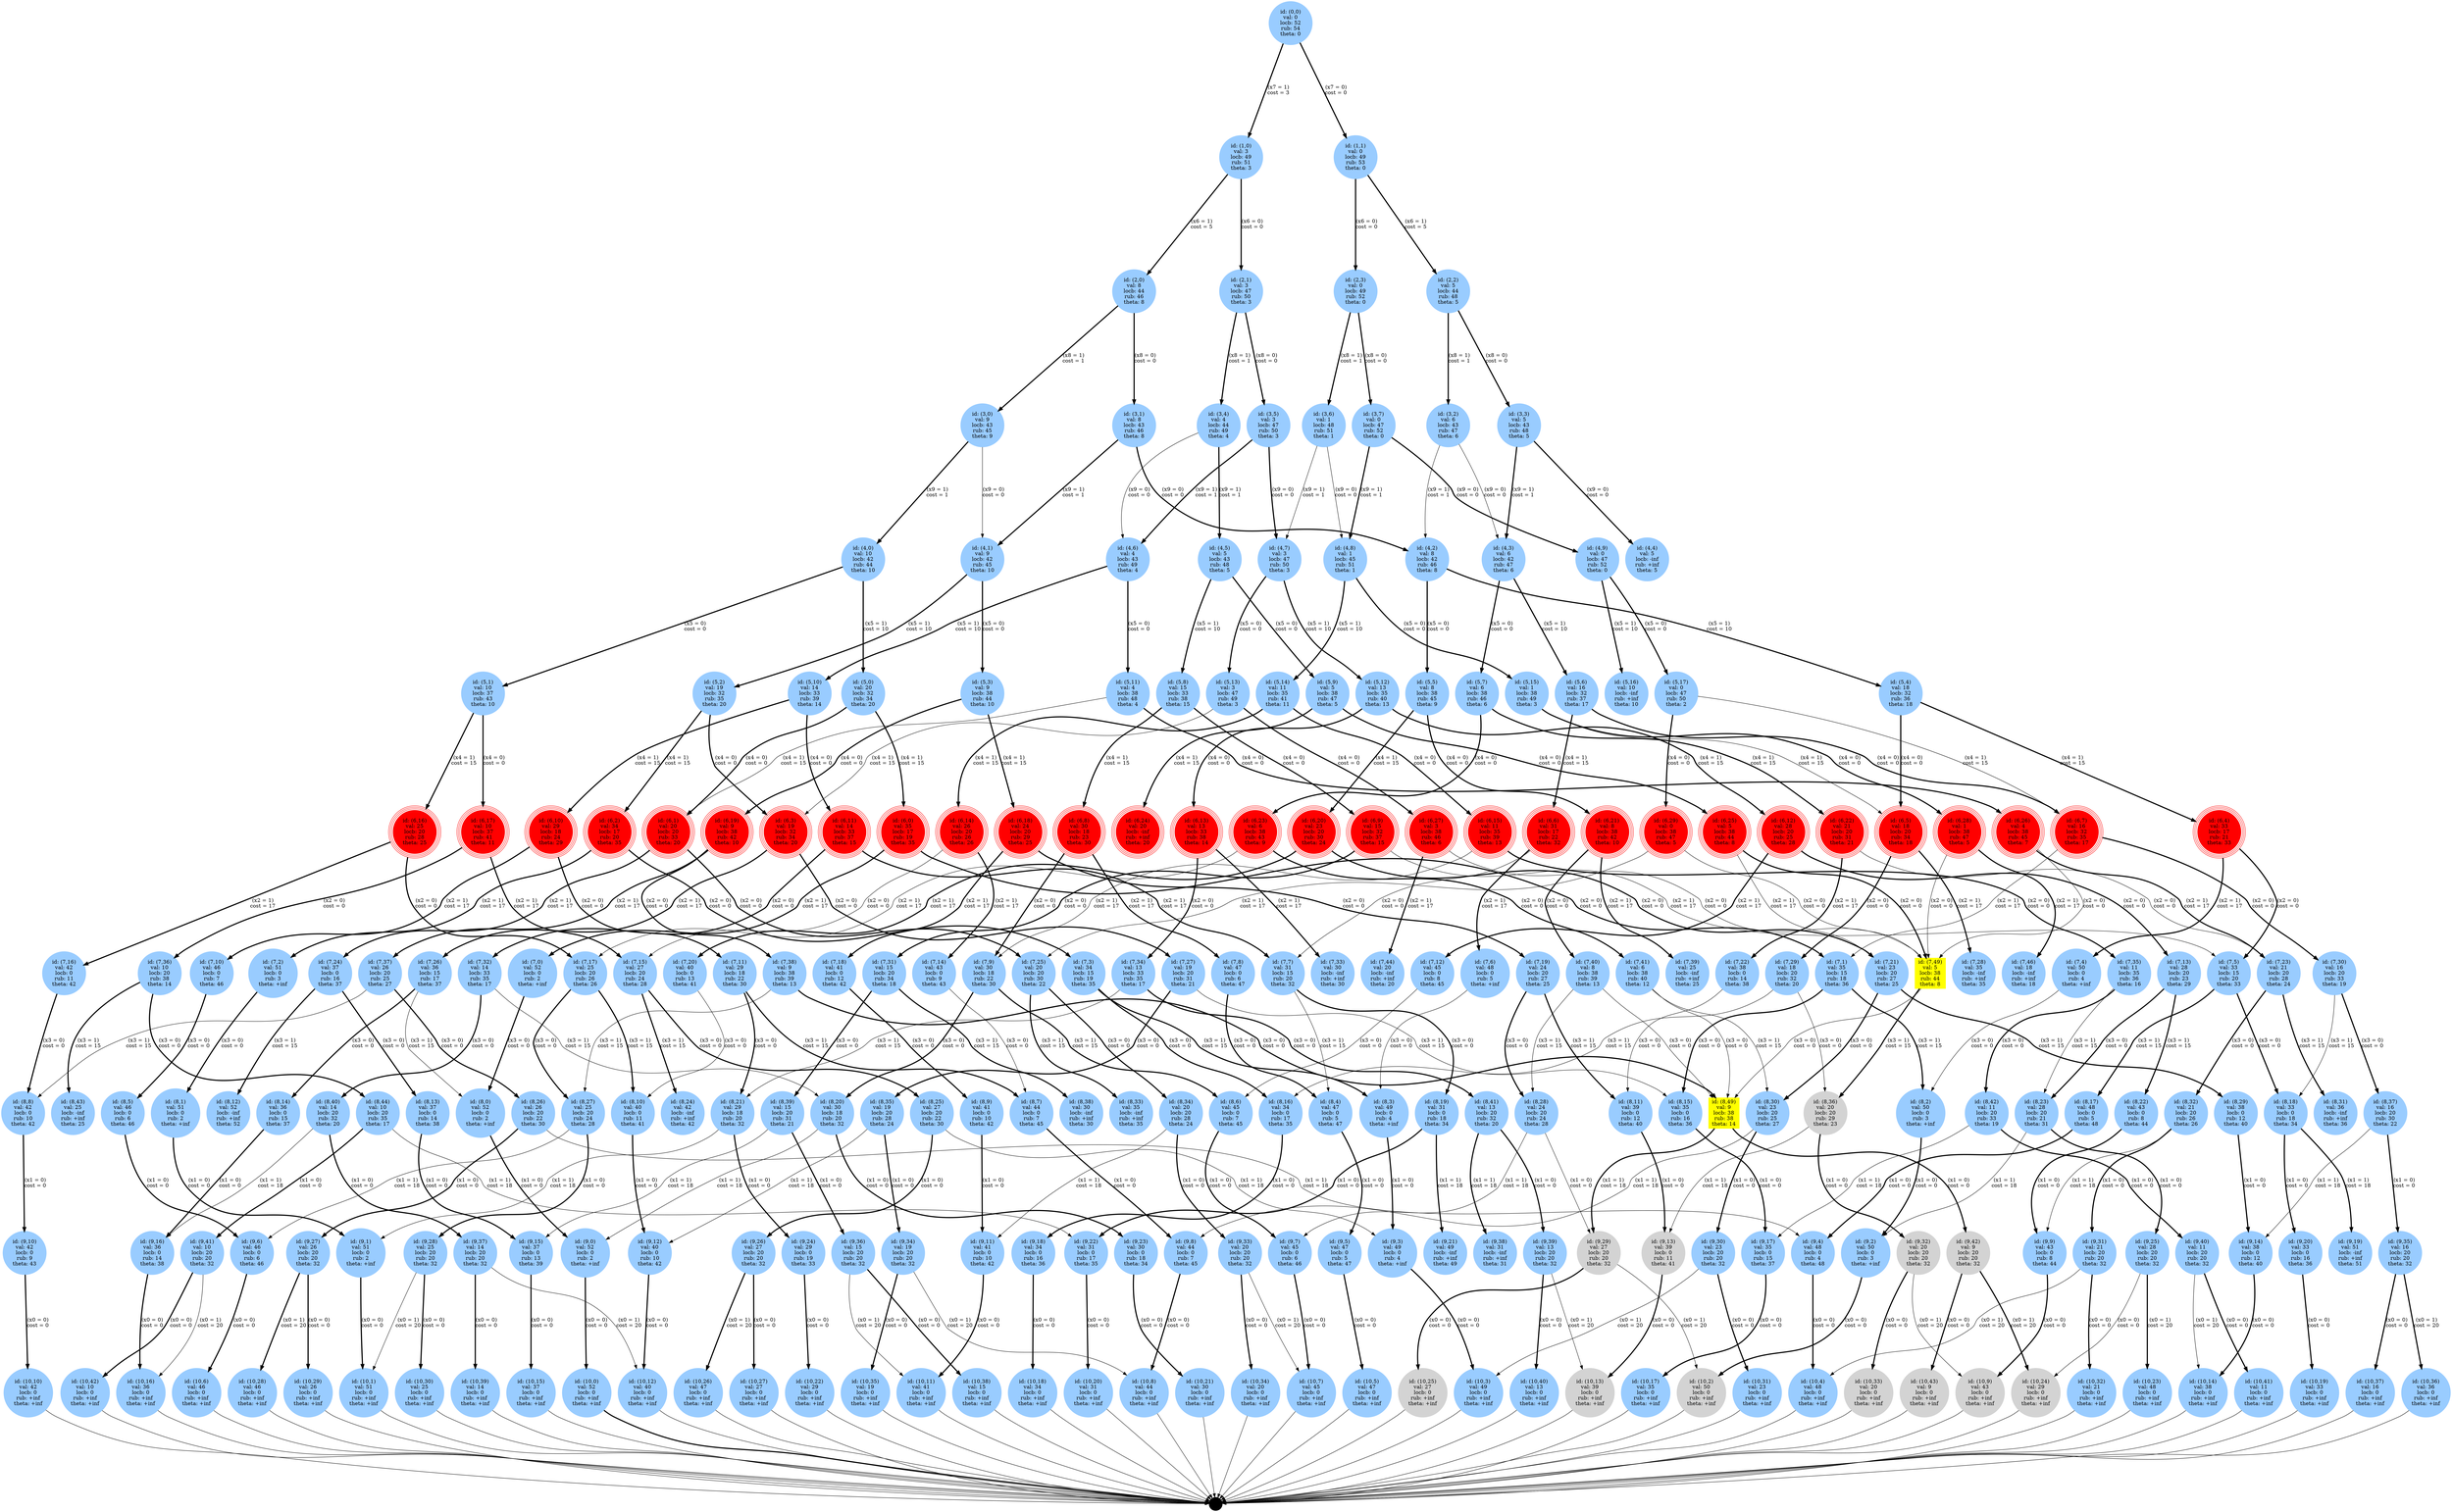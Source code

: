 digraph {
	ranksep = 3;

	node_0_0 [shape=circle,style=filled,color="#99ccff",peripheries=1,group="root",label="id: (0,0)\nval: 0\nlocb: 52\nrub: 54\ntheta: 0"];
	node_1_0 [shape=circle,style=filled,color="#99ccff",peripheries=1,group="7",label="id: (1,0)\nval: 3\nlocb: 49\nrub: 51\ntheta: 3"];
	node_0_0 -> node_1_0 [penwidth=3,label="(x7 = 1)\ncost = 3"];
	node_1_1 [shape=circle,style=filled,color="#99ccff",peripheries=1,group="7",label="id: (1,1)\nval: 0\nlocb: 49\nrub: 53\ntheta: 0"];
	node_0_0 -> node_1_1 [penwidth=3,label="(x7 = 0)\ncost = 0"];
	node_2_0 [shape=circle,style=filled,color="#99ccff",peripheries=1,group="6",label="id: (2,0)\nval: 8\nlocb: 44\nrub: 46\ntheta: 8"];
	node_1_0 -> node_2_0 [penwidth=3,label="(x6 = 1)\ncost = 5"];
	node_2_1 [shape=circle,style=filled,color="#99ccff",peripheries=1,group="6",label="id: (2,1)\nval: 3\nlocb: 47\nrub: 50\ntheta: 3"];
	node_1_0 -> node_2_1 [penwidth=3,label="(x6 = 0)\ncost = 0"];
	node_2_2 [shape=circle,style=filled,color="#99ccff",peripheries=1,group="6",label="id: (2,2)\nval: 5\nlocb: 44\nrub: 48\ntheta: 5"];
	node_1_1 -> node_2_2 [penwidth=3,label="(x6 = 1)\ncost = 5"];
	node_2_3 [shape=circle,style=filled,color="#99ccff",peripheries=1,group="6",label="id: (2,3)\nval: 0\nlocb: 49\nrub: 52\ntheta: 0"];
	node_1_1 -> node_2_3 [penwidth=3,label="(x6 = 0)\ncost = 0"];
	node_3_0 [shape=circle,style=filled,color="#99ccff",peripheries=1,group="8",label="id: (3,0)\nval: 9\nlocb: 43\nrub: 45\ntheta: 9"];
	node_2_0 -> node_3_0 [penwidth=3,label="(x8 = 1)\ncost = 1"];
	node_3_1 [shape=circle,style=filled,color="#99ccff",peripheries=1,group="8",label="id: (3,1)\nval: 8\nlocb: 43\nrub: 46\ntheta: 8"];
	node_2_0 -> node_3_1 [penwidth=3,label="(x8 = 0)\ncost = 0"];
	node_3_2 [shape=circle,style=filled,color="#99ccff",peripheries=1,group="8",label="id: (3,2)\nval: 6\nlocb: 43\nrub: 47\ntheta: 6"];
	node_2_2 -> node_3_2 [penwidth=3,label="(x8 = 1)\ncost = 1"];
	node_3_3 [shape=circle,style=filled,color="#99ccff",peripheries=1,group="8",label="id: (3,3)\nval: 5\nlocb: 43\nrub: 48\ntheta: 5"];
	node_2_2 -> node_3_3 [penwidth=3,label="(x8 = 0)\ncost = 0"];
	node_3_4 [shape=circle,style=filled,color="#99ccff",peripheries=1,group="8",label="id: (3,4)\nval: 4\nlocb: 44\nrub: 49\ntheta: 4"];
	node_2_1 -> node_3_4 [penwidth=3,label="(x8 = 1)\ncost = 1"];
	node_3_5 [shape=circle,style=filled,color="#99ccff",peripheries=1,group="8",label="id: (3,5)\nval: 3\nlocb: 47\nrub: 50\ntheta: 3"];
	node_2_1 -> node_3_5 [penwidth=3,label="(x8 = 0)\ncost = 0"];
	node_3_6 [shape=circle,style=filled,color="#99ccff",peripheries=1,group="8",label="id: (3,6)\nval: 1\nlocb: 48\nrub: 51\ntheta: 1"];
	node_2_3 -> node_3_6 [penwidth=3,label="(x8 = 1)\ncost = 1"];
	node_3_7 [shape=circle,style=filled,color="#99ccff",peripheries=1,group="8",label="id: (3,7)\nval: 0\nlocb: 47\nrub: 52\ntheta: 0"];
	node_2_3 -> node_3_7 [penwidth=3,label="(x8 = 0)\ncost = 0"];
	node_4_0 [shape=circle,style=filled,color="#99ccff",peripheries=1,group="9",label="id: (4,0)\nval: 10\nlocb: 42\nrub: 44\ntheta: 10"];
	node_3_0 -> node_4_0 [penwidth=3,label="(x9 = 1)\ncost = 1"];
	node_4_1 [shape=circle,style=filled,color="#99ccff",peripheries=1,group="9",label="id: (4,1)\nval: 9\nlocb: 42\nrub: 45\ntheta: 10"];
	node_3_0 -> node_4_1 [penwidth=1,label="(x9 = 0)\ncost = 0"];
	node_3_1 -> node_4_1 [penwidth=3,label="(x9 = 1)\ncost = 1"];
	node_4_2 [shape=circle,style=filled,color="#99ccff",peripheries=1,group="9",label="id: (4,2)\nval: 8\nlocb: 42\nrub: 46\ntheta: 8"];
	node_3_1 -> node_4_2 [penwidth=3,label="(x9 = 0)\ncost = 0"];
	node_3_2 -> node_4_2 [penwidth=1,label="(x9 = 1)\ncost = 1"];
	node_4_3 [shape=circle,style=filled,color="#99ccff",peripheries=1,group="9",label="id: (4,3)\nval: 6\nlocb: 42\nrub: 47\ntheta: 6"];
	node_3_2 -> node_4_3 [penwidth=1,label="(x9 = 0)\ncost = 0"];
	node_3_3 -> node_4_3 [penwidth=3,label="(x9 = 1)\ncost = 1"];
	node_4_4 [shape=circle,style=filled,color="#99ccff",peripheries=1,group="9",label="id: (4,4)\nval: 5\nlocb: -inf\nrub: +inf\ntheta: 5"];
	node_3_3 -> node_4_4 [penwidth=3,label="(x9 = 0)\ncost = 0"];
	node_4_5 [shape=circle,style=filled,color="#99ccff",peripheries=1,group="9",label="id: (4,5)\nval: 5\nlocb: 43\nrub: 48\ntheta: 5"];
	node_3_4 -> node_4_5 [penwidth=3,label="(x9 = 1)\ncost = 1"];
	node_4_6 [shape=circle,style=filled,color="#99ccff",peripheries=1,group="9",label="id: (4,6)\nval: 4\nlocb: 43\nrub: 49\ntheta: 4"];
	node_3_4 -> node_4_6 [penwidth=1,label="(x9 = 0)\ncost = 0"];
	node_3_5 -> node_4_6 [penwidth=3,label="(x9 = 1)\ncost = 1"];
	node_4_7 [shape=circle,style=filled,color="#99ccff",peripheries=1,group="9",label="id: (4,7)\nval: 3\nlocb: 47\nrub: 50\ntheta: 3"];
	node_3_5 -> node_4_7 [penwidth=3,label="(x9 = 0)\ncost = 0"];
	node_3_6 -> node_4_7 [penwidth=1,label="(x9 = 1)\ncost = 1"];
	node_4_8 [shape=circle,style=filled,color="#99ccff",peripheries=1,group="9",label="id: (4,8)\nval: 1\nlocb: 45\nrub: 51\ntheta: 1"];
	node_3_6 -> node_4_8 [penwidth=1,label="(x9 = 0)\ncost = 0"];
	node_3_7 -> node_4_8 [penwidth=3,label="(x9 = 1)\ncost = 1"];
	node_4_9 [shape=circle,style=filled,color="#99ccff",peripheries=1,group="9",label="id: (4,9)\nval: 0\nlocb: 47\nrub: 52\ntheta: 0"];
	node_3_7 -> node_4_9 [penwidth=3,label="(x9 = 0)\ncost = 0"];
	node_5_0 [shape=circle,style=filled,color="#99ccff",peripheries=1,group="5",label="id: (5,0)\nval: 20\nlocb: 32\nrub: 34\ntheta: 20"];
	node_4_0 -> node_5_0 [penwidth=3,label="(x5 = 1)\ncost = 10"];
	node_5_1 [shape=circle,style=filled,color="#99ccff",peripheries=1,group="5",label="id: (5,1)\nval: 10\nlocb: 37\nrub: 43\ntheta: 10"];
	node_4_0 -> node_5_1 [penwidth=3,label="(x5 = 0)\ncost = 0"];
	node_5_2 [shape=circle,style=filled,color="#99ccff",peripheries=1,group="5",label="id: (5,2)\nval: 19\nlocb: 32\nrub: 35\ntheta: 20"];
	node_4_1 -> node_5_2 [penwidth=3,label="(x5 = 1)\ncost = 10"];
	node_5_3 [shape=circle,style=filled,color="#99ccff",peripheries=1,group="5",label="id: (5,3)\nval: 9\nlocb: 38\nrub: 44\ntheta: 10"];
	node_4_1 -> node_5_3 [penwidth=3,label="(x5 = 0)\ncost = 0"];
	node_5_4 [shape=circle,style=filled,color="#99ccff",peripheries=1,group="5",label="id: (5,4)\nval: 18\nlocb: 32\nrub: 36\ntheta: 18"];
	node_4_2 -> node_5_4 [penwidth=3,label="(x5 = 1)\ncost = 10"];
	node_5_5 [shape=circle,style=filled,color="#99ccff",peripheries=1,group="5",label="id: (5,5)\nval: 8\nlocb: 38\nrub: 45\ntheta: 9"];
	node_4_2 -> node_5_5 [penwidth=3,label="(x5 = 0)\ncost = 0"];
	node_5_6 [shape=circle,style=filled,color="#99ccff",peripheries=1,group="5",label="id: (5,6)\nval: 16\nlocb: 32\nrub: 37\ntheta: 17"];
	node_4_3 -> node_5_6 [penwidth=3,label="(x5 = 1)\ncost = 10"];
	node_5_7 [shape=circle,style=filled,color="#99ccff",peripheries=1,group="5",label="id: (5,7)\nval: 6\nlocb: 38\nrub: 46\ntheta: 6"];
	node_4_3 -> node_5_7 [penwidth=3,label="(x5 = 0)\ncost = 0"];
	node_5_8 [shape=circle,style=filled,color="#99ccff",peripheries=1,group="5",label="id: (5,8)\nval: 15\nlocb: 33\nrub: 38\ntheta: 15"];
	node_4_5 -> node_5_8 [penwidth=3,label="(x5 = 1)\ncost = 10"];
	node_5_9 [shape=circle,style=filled,color="#99ccff",peripheries=1,group="5",label="id: (5,9)\nval: 5\nlocb: 38\nrub: 47\ntheta: 5"];
	node_4_5 -> node_5_9 [penwidth=3,label="(x5 = 0)\ncost = 0"];
	node_5_10 [shape=circle,style=filled,color="#99ccff",peripheries=1,group="5",label="id: (5,10)\nval: 14\nlocb: 33\nrub: 39\ntheta: 14"];
	node_4_6 -> node_5_10 [penwidth=3,label="(x5 = 1)\ncost = 10"];
	node_5_11 [shape=circle,style=filled,color="#99ccff",peripheries=1,group="5",label="id: (5,11)\nval: 4\nlocb: 38\nrub: 48\ntheta: 4"];
	node_4_6 -> node_5_11 [penwidth=3,label="(x5 = 0)\ncost = 0"];
	node_5_12 [shape=circle,style=filled,color="#99ccff",peripheries=1,group="5",label="id: (5,12)\nval: 13\nlocb: 35\nrub: 40\ntheta: 13"];
	node_4_7 -> node_5_12 [penwidth=3,label="(x5 = 1)\ncost = 10"];
	node_5_13 [shape=circle,style=filled,color="#99ccff",peripheries=1,group="5",label="id: (5,13)\nval: 3\nlocb: 47\nrub: 49\ntheta: 3"];
	node_4_7 -> node_5_13 [penwidth=3,label="(x5 = 0)\ncost = 0"];
	node_5_14 [shape=circle,style=filled,color="#99ccff",peripheries=1,group="5",label="id: (5,14)\nval: 11\nlocb: 35\nrub: 41\ntheta: 11"];
	node_4_8 -> node_5_14 [penwidth=3,label="(x5 = 1)\ncost = 10"];
	node_5_15 [shape=circle,style=filled,color="#99ccff",peripheries=1,group="5",label="id: (5,15)\nval: 1\nlocb: 38\nrub: 49\ntheta: 3"];
	node_4_8 -> node_5_15 [penwidth=3,label="(x5 = 0)\ncost = 0"];
	node_5_16 [shape=circle,style=filled,color="#99ccff",peripheries=1,group="5",label="id: (5,16)\nval: 10\nlocb: -inf\nrub: +inf\ntheta: 10"];
	node_4_9 -> node_5_16 [penwidth=3,label="(x5 = 1)\ncost = 10"];
	node_5_17 [shape=circle,style=filled,color="#99ccff",peripheries=1,group="5",label="id: (5,17)\nval: 0\nlocb: 47\nrub: 50\ntheta: 2"];
	node_4_9 -> node_5_17 [penwidth=3,label="(x5 = 0)\ncost = 0"];
	node_6_0 [shape=circle,style=filled,color=red,peripheries=4,group="4",label="id: (6,0)\nval: 35\nlocb: 17\nrub: 19\ntheta: 35"];
	node_5_0 -> node_6_0 [penwidth=3,label="(x4 = 1)\ncost = 15"];
	node_6_1 [shape=circle,style=filled,color=red,peripheries=4,group="4",label="id: (6,1)\nval: 20\nlocb: 20\nrub: 33\ntheta: 20"];
	node_5_0 -> node_6_1 [penwidth=3,label="(x4 = 0)\ncost = 0"];
	node_5_11 -> node_6_1 [penwidth=1,label="(x4 = 1)\ncost = 15"];
	node_6_2 [shape=circle,style=filled,color=red,peripheries=4,group="4",label="id: (6,2)\nval: 34\nlocb: 17\nrub: 20\ntheta: 35"];
	node_5_2 -> node_6_2 [penwidth=3,label="(x4 = 1)\ncost = 15"];
	node_6_3 [shape=circle,style=filled,color=red,peripheries=4,group="4",label="id: (6,3)\nval: 19\nlocb: 32\nrub: 34\ntheta: 20"];
	node_5_2 -> node_6_3 [penwidth=3,label="(x4 = 0)\ncost = 0"];
	node_5_13 -> node_6_3 [penwidth=1,label="(x4 = 1)\ncost = 15"];
	node_6_4 [shape=circle,style=filled,color=red,peripheries=4,group="4",label="id: (6,4)\nval: 33\nlocb: 17\nrub: 21\ntheta: 33"];
	node_5_4 -> node_6_4 [penwidth=3,label="(x4 = 1)\ncost = 15"];
	node_6_5 [shape=circle,style=filled,color=red,peripheries=4,group="4",label="id: (6,5)\nval: 18\nlocb: 20\nrub: 34\ntheta: 18"];
	node_5_4 -> node_6_5 [penwidth=3,label="(x4 = 0)\ncost = 0"];
	node_5_15 -> node_6_5 [penwidth=1,label="(x4 = 1)\ncost = 15"];
	node_6_6 [shape=circle,style=filled,color=red,peripheries=4,group="4",label="id: (6,6)\nval: 31\nlocb: 17\nrub: 22\ntheta: 32"];
	node_5_6 -> node_6_6 [penwidth=3,label="(x4 = 1)\ncost = 15"];
	node_6_7 [shape=circle,style=filled,color=red,peripheries=4,group="4",label="id: (6,7)\nval: 16\nlocb: 32\nrub: 35\ntheta: 17"];
	node_5_6 -> node_6_7 [penwidth=3,label="(x4 = 0)\ncost = 0"];
	node_5_17 -> node_6_7 [penwidth=1,label="(x4 = 1)\ncost = 15"];
	node_6_8 [shape=circle,style=filled,color=red,peripheries=4,group="4",label="id: (6,8)\nval: 30\nlocb: 18\nrub: 23\ntheta: 30"];
	node_5_8 -> node_6_8 [penwidth=3,label="(x4 = 1)\ncost = 15"];
	node_6_9 [shape=circle,style=filled,color=red,peripheries=4,group="4",label="id: (6,9)\nval: 15\nlocb: 32\nrub: 37\ntheta: 15"];
	node_5_8 -> node_6_9 [penwidth=3,label="(x4 = 0)\ncost = 0"];
	node_6_10 [shape=circle,style=filled,color=red,peripheries=4,group="4",label="id: (6,10)\nval: 29\nlocb: 18\nrub: 24\ntheta: 29"];
	node_5_10 -> node_6_10 [penwidth=3,label="(x4 = 1)\ncost = 15"];
	node_6_11 [shape=circle,style=filled,color=red,peripheries=4,group="4",label="id: (6,11)\nval: 14\nlocb: 33\nrub: 37\ntheta: 15"];
	node_5_10 -> node_6_11 [penwidth=3,label="(x4 = 0)\ncost = 0"];
	node_6_12 [shape=circle,style=filled,color=red,peripheries=4,group="4",label="id: (6,12)\nval: 28\nlocb: 20\nrub: 25\ntheta: 28"];
	node_5_12 -> node_6_12 [penwidth=3,label="(x4 = 1)\ncost = 15"];
	node_6_13 [shape=circle,style=filled,color=red,peripheries=4,group="4",label="id: (6,13)\nval: 13\nlocb: 33\nrub: 38\ntheta: 14"];
	node_5_12 -> node_6_13 [penwidth=3,label="(x4 = 0)\ncost = 0"];
	node_6_14 [shape=circle,style=filled,color=red,peripheries=4,group="4",label="id: (6,14)\nval: 26\nlocb: 20\nrub: 26\ntheta: 26"];
	node_5_14 -> node_6_14 [penwidth=3,label="(x4 = 1)\ncost = 15"];
	node_6_15 [shape=circle,style=filled,color=red,peripheries=4,group="4",label="id: (6,15)\nval: 11\nlocb: 35\nrub: 39\ntheta: 13"];
	node_5_14 -> node_6_15 [penwidth=3,label="(x4 = 0)\ncost = 0"];
	node_6_16 [shape=circle,style=filled,color=red,peripheries=4,group="4",label="id: (6,16)\nval: 25\nlocb: 20\nrub: 28\ntheta: 25"];
	node_5_1 -> node_6_16 [penwidth=3,label="(x4 = 1)\ncost = 15"];
	node_6_17 [shape=circle,style=filled,color=red,peripheries=4,group="4",label="id: (6,17)\nval: 10\nlocb: 37\nrub: 41\ntheta: 11"];
	node_5_1 -> node_6_17 [penwidth=3,label="(x4 = 0)\ncost = 0"];
	node_6_18 [shape=circle,style=filled,color=red,peripheries=4,group="4",label="id: (6,18)\nval: 24\nlocb: 20\nrub: 29\ntheta: 25"];
	node_5_3 -> node_6_18 [penwidth=3,label="(x4 = 1)\ncost = 15"];
	node_6_19 [shape=circle,style=filled,color=red,peripheries=4,group="4",label="id: (6,19)\nval: 9\nlocb: 38\nrub: 42\ntheta: 10"];
	node_5_3 -> node_6_19 [penwidth=3,label="(x4 = 0)\ncost = 0"];
	node_6_20 [shape=circle,style=filled,color=red,peripheries=4,group="4",label="id: (6,20)\nval: 23\nlocb: 20\nrub: 30\ntheta: 24"];
	node_5_5 -> node_6_20 [penwidth=3,label="(x4 = 1)\ncost = 15"];
	node_6_21 [shape=circle,style=filled,color=red,peripheries=4,group="4",label="id: (6,21)\nval: 8\nlocb: 38\nrub: 42\ntheta: 10"];
	node_5_5 -> node_6_21 [penwidth=3,label="(x4 = 0)\ncost = 0"];
	node_6_22 [shape=circle,style=filled,color=red,peripheries=4,group="4",label="id: (6,22)\nval: 21\nlocb: 20\nrub: 31\ntheta: 21"];
	node_5_7 -> node_6_22 [penwidth=3,label="(x4 = 1)\ncost = 15"];
	node_6_23 [shape=circle,style=filled,color=red,peripheries=4,group="4",label="id: (6,23)\nval: 6\nlocb: 38\nrub: 43\ntheta: 9"];
	node_5_7 -> node_6_23 [penwidth=3,label="(x4 = 0)\ncost = 0"];
	node_6_24 [shape=circle,style=filled,color=red,peripheries=4,group="4",label="id: (6,24)\nval: 20\nlocb: -inf\nrub: +inf\ntheta: 20"];
	node_5_9 -> node_6_24 [penwidth=3,label="(x4 = 1)\ncost = 15"];
	node_6_25 [shape=circle,style=filled,color=red,peripheries=4,group="4",label="id: (6,25)\nval: 5\nlocb: 38\nrub: 44\ntheta: 8"];
	node_5_9 -> node_6_25 [penwidth=3,label="(x4 = 0)\ncost = 0"];
	node_6_26 [shape=circle,style=filled,color=red,peripheries=4,group="4",label="id: (6,26)\nval: 4\nlocb: 38\nrub: 45\ntheta: 7"];
	node_5_11 -> node_6_26 [penwidth=3,label="(x4 = 0)\ncost = 0"];
	node_6_27 [shape=circle,style=filled,color=red,peripheries=4,group="4",label="id: (6,27)\nval: 3\nlocb: 38\nrub: 46\ntheta: 6"];
	node_5_13 -> node_6_27 [penwidth=3,label="(x4 = 0)\ncost = 0"];
	node_6_28 [shape=circle,style=filled,color=red,peripheries=4,group="4",label="id: (6,28)\nval: 1\nlocb: 38\nrub: 47\ntheta: 5"];
	node_5_15 -> node_6_28 [penwidth=3,label="(x4 = 0)\ncost = 0"];
	node_6_29 [shape=circle,style=filled,color=red,peripheries=4,group="4",label="id: (6,29)\nval: 0\nlocb: 38\nrub: 47\ntheta: 5"];
	node_5_17 -> node_6_29 [penwidth=3,label="(x4 = 0)\ncost = 0"];
	node_7_0 [shape=circle,style=filled,color="#99ccff",peripheries=1,group="2",label="id: (7,0)\nval: 52\nlocb: 0\nrub: 2\ntheta: +inf"];
	node_6_0 -> node_7_0 [penwidth=3,label="(x2 = 1)\ncost = 17"];
	node_7_1 [shape=circle,style=filled,color="#99ccff",peripheries=1,group="2",label="id: (7,1)\nval: 35\nlocb: 15\nrub: 18\ntheta: 36"];
	node_6_0 -> node_7_1 [penwidth=3,label="(x2 = 0)\ncost = 0"];
	node_6_7 -> node_7_1 [penwidth=1,label="(x2 = 1)\ncost = 17"];
	node_7_2 [shape=circle,style=filled,color="#99ccff",peripheries=1,group="2",label="id: (7,2)\nval: 51\nlocb: 0\nrub: 3\ntheta: +inf"];
	node_6_2 -> node_7_2 [penwidth=3,label="(x2 = 1)\ncost = 17"];
	node_7_3 [shape=circle,style=filled,color="#99ccff",peripheries=1,group="2",label="id: (7,3)\nval: 34\nlocb: 15\nrub: 19\ntheta: 35"];
	node_6_2 -> node_7_3 [penwidth=3,label="(x2 = 0)\ncost = 0"];
	node_7_4 [shape=circle,style=filled,color="#99ccff",peripheries=1,group="2",label="id: (7,4)\nval: 50\nlocb: 0\nrub: 4\ntheta: +inf"];
	node_6_4 -> node_7_4 [penwidth=3,label="(x2 = 1)\ncost = 17"];
	node_7_5 [shape=circle,style=filled,color="#99ccff",peripheries=1,group="2",label="id: (7,5)\nval: 33\nlocb: 15\nrub: 20\ntheta: 33"];
	node_6_4 -> node_7_5 [penwidth=3,label="(x2 = 0)\ncost = 0"];
	node_6_9 -> node_7_5 [penwidth=1,label="(x2 = 1)\ncost = 17"];
	node_7_6 [shape=circle,style=filled,color="#99ccff",peripheries=1,group="2",label="id: (7,6)\nval: 48\nlocb: 0\nrub: 5\ntheta: +inf"];
	node_6_6 -> node_7_6 [penwidth=3,label="(x2 = 1)\ncost = 17"];
	node_7_7 [shape=circle,style=filled,color="#99ccff",peripheries=1,group="2",label="id: (7,7)\nval: 31\nlocb: 15\nrub: 20\ntheta: 32"];
	node_6_6 -> node_7_7 [penwidth=1,label="(x2 = 0)\ncost = 0"];
	node_6_11 -> node_7_7 [penwidth=3,label="(x2 = 1)\ncost = 17"];
	node_7_8 [shape=circle,style=filled,color="#99ccff",peripheries=1,group="2",label="id: (7,8)\nval: 47\nlocb: 0\nrub: 6\ntheta: 47"];
	node_6_8 -> node_7_8 [penwidth=3,label="(x2 = 1)\ncost = 17"];
	node_7_9 [shape=circle,style=filled,color="#99ccff",peripheries=1,group="2",label="id: (7,9)\nval: 30\nlocb: 18\nrub: 22\ntheta: 30"];
	node_6_8 -> node_7_9 [penwidth=3,label="(x2 = 0)\ncost = 0"];
	node_6_15 -> node_7_9 [penwidth=1,label="(x2 = 1)\ncost = 17"];
	node_7_10 [shape=circle,style=filled,color="#99ccff",peripheries=1,group="2",label="id: (7,10)\nval: 46\nlocb: 0\nrub: 7\ntheta: 46"];
	node_6_10 -> node_7_10 [penwidth=3,label="(x2 = 1)\ncost = 17"];
	node_7_11 [shape=circle,style=filled,color="#99ccff",peripheries=1,group="2",label="id: (7,11)\nval: 29\nlocb: 18\nrub: 22\ntheta: 30"];
	node_6_10 -> node_7_11 [penwidth=3,label="(x2 = 0)\ncost = 0"];
	node_7_12 [shape=circle,style=filled,color="#99ccff",peripheries=1,group="2",label="id: (7,12)\nval: 45\nlocb: 0\nrub: 8\ntheta: 45"];
	node_6_12 -> node_7_12 [penwidth=3,label="(x2 = 1)\ncost = 17"];
	node_7_13 [shape=circle,style=filled,color="#99ccff",peripheries=1,group="2",label="id: (7,13)\nval: 28\nlocb: 20\nrub: 23\ntheta: 29"];
	node_6_12 -> node_7_13 [penwidth=3,label="(x2 = 0)\ncost = 0"];
	node_7_14 [shape=circle,style=filled,color="#99ccff",peripheries=1,group="2",label="id: (7,14)\nval: 43\nlocb: 0\nrub: 9\ntheta: 43"];
	node_6_14 -> node_7_14 [penwidth=3,label="(x2 = 1)\ncost = 17"];
	node_7_15 [shape=circle,style=filled,color="#99ccff",peripheries=1,group="2",label="id: (7,15)\nval: 27\nlocb: 20\nrub: 24\ntheta: 28"];
	node_6_14 -> node_7_15 [penwidth=1,label="(x2 = 0)\ncost = 0"];
	node_6_17 -> node_7_15 [penwidth=3,label="(x2 = 1)\ncost = 17"];
	node_7_16 [shape=circle,style=filled,color="#99ccff",peripheries=1,group="2",label="id: (7,16)\nval: 42\nlocb: 0\nrub: 11\ntheta: 42"];
	node_6_16 -> node_7_16 [penwidth=3,label="(x2 = 1)\ncost = 17"];
	node_7_17 [shape=circle,style=filled,color="#99ccff",peripheries=1,group="2",label="id: (7,17)\nval: 25\nlocb: 20\nrub: 26\ntheta: 26"];
	node_6_16 -> node_7_17 [penwidth=3,label="(x2 = 0)\ncost = 0"];
	node_6_23 -> node_7_17 [penwidth=1,label="(x2 = 1)\ncost = 17"];
	node_7_18 [shape=circle,style=filled,color="#99ccff",peripheries=1,group="2",label="id: (7,18)\nval: 41\nlocb: 0\nrub: 12\ntheta: 42"];
	node_6_18 -> node_7_18 [penwidth=3,label="(x2 = 1)\ncost = 17"];
	node_7_19 [shape=circle,style=filled,color="#99ccff",peripheries=1,group="2",label="id: (7,19)\nval: 24\nlocb: 20\nrub: 27\ntheta: 25"];
	node_6_18 -> node_7_19 [penwidth=3,label="(x2 = 0)\ncost = 0"];
	node_7_20 [shape=circle,style=filled,color="#99ccff",peripheries=1,group="2",label="id: (7,20)\nval: 40\nlocb: 0\nrub: 13\ntheta: 41"];
	node_6_20 -> node_7_20 [penwidth=3,label="(x2 = 1)\ncost = 17"];
	node_7_21 [shape=circle,style=filled,color="#99ccff",peripheries=1,group="2",label="id: (7,21)\nval: 23\nlocb: 20\nrub: 27\ntheta: 25"];
	node_6_20 -> node_7_21 [penwidth=3,label="(x2 = 0)\ncost = 0"];
	node_6_25 -> node_7_21 [penwidth=1,label="(x2 = 1)\ncost = 17"];
	node_7_22 [shape=circle,style=filled,color="#99ccff",peripheries=1,group="2",label="id: (7,22)\nval: 38\nlocb: 0\nrub: 14\ntheta: 38"];
	node_6_22 -> node_7_22 [penwidth=3,label="(x2 = 1)\ncost = 17"];
	node_7_23 [shape=circle,style=filled,color="#99ccff",peripheries=1,group="2",label="id: (7,23)\nval: 21\nlocb: 20\nrub: 28\ntheta: 24"];
	node_6_22 -> node_7_23 [penwidth=1,label="(x2 = 0)\ncost = 0"];
	node_6_26 -> node_7_23 [penwidth=3,label="(x2 = 1)\ncost = 17"];
	node_7_24 [shape=circle,style=filled,color="#99ccff",peripheries=1,group="2",label="id: (7,24)\nval: 37\nlocb: 0\nrub: 16\ntheta: 37"];
	node_6_1 -> node_7_24 [penwidth=3,label="(x2 = 1)\ncost = 17"];
	node_7_25 [shape=circle,style=filled,color="#99ccff",peripheries=1,group="2",label="id: (7,25)\nval: 20\nlocb: 20\nrub: 30\ntheta: 22"];
	node_6_1 -> node_7_25 [penwidth=3,label="(x2 = 0)\ncost = 0"];
	node_6_29 -> node_7_25 [penwidth=1,label="(x2 = 1)\ncost = 17"];
	node_7_26 [shape=circle,style=filled,color="#99ccff",peripheries=1,group="2",label="id: (7,26)\nval: 36\nlocb: 15\nrub: 17\ntheta: 37"];
	node_6_3 -> node_7_26 [penwidth=3,label="(x2 = 1)\ncost = 17"];
	node_7_27 [shape=circle,style=filled,color="#99ccff",peripheries=1,group="2",label="id: (7,27)\nval: 19\nlocb: 20\nrub: 31\ntheta: 21"];
	node_6_3 -> node_7_27 [penwidth=3,label="(x2 = 0)\ncost = 0"];
	node_7_28 [shape=circle,style=filled,color="#99ccff",peripheries=1,group="2",label="id: (7,28)\nval: 35\nlocb: -inf\nrub: +inf\ntheta: 35"];
	node_6_5 -> node_7_28 [penwidth=3,label="(x2 = 1)\ncost = 17"];
	node_7_29 [shape=circle,style=filled,color="#99ccff",peripheries=1,group="2",label="id: (7,29)\nval: 18\nlocb: 20\nrub: 32\ntheta: 20"];
	node_6_5 -> node_7_29 [penwidth=3,label="(x2 = 0)\ncost = 0"];
	node_7_30 [shape=circle,style=filled,color="#99ccff",peripheries=1,group="2",label="id: (7,30)\nval: 16\nlocb: 20\nrub: 33\ntheta: 19"];
	node_6_7 -> node_7_30 [penwidth=3,label="(x2 = 0)\ncost = 0"];
	node_7_31 [shape=circle,style=filled,color="#99ccff",peripheries=1,group="2",label="id: (7,31)\nval: 15\nlocb: 20\nrub: 34\ntheta: 18"];
	node_6_9 -> node_7_31 [penwidth=3,label="(x2 = 0)\ncost = 0"];
	node_7_32 [shape=circle,style=filled,color="#99ccff",peripheries=1,group="2",label="id: (7,32)\nval: 14\nlocb: 33\nrub: 35\ntheta: 17"];
	node_6_11 -> node_7_32 [penwidth=3,label="(x2 = 0)\ncost = 0"];
	node_7_33 [shape=circle,style=filled,color="#99ccff",peripheries=1,group="2",label="id: (7,33)\nval: 30\nlocb: -inf\nrub: +inf\ntheta: 30"];
	node_6_13 -> node_7_33 [penwidth=3,label="(x2 = 1)\ncost = 17"];
	node_7_34 [shape=circle,style=filled,color="#99ccff",peripheries=1,group="2",label="id: (7,34)\nval: 13\nlocb: 33\nrub: 35\ntheta: 17"];
	node_6_13 -> node_7_34 [penwidth=3,label="(x2 = 0)\ncost = 0"];
	node_7_35 [shape=circle,style=filled,color="#99ccff",peripheries=1,group="2",label="id: (7,35)\nval: 11\nlocb: 35\nrub: 36\ntheta: 16"];
	node_6_15 -> node_7_35 [penwidth=3,label="(x2 = 0)\ncost = 0"];
	node_7_36 [shape=circle,style=filled,color="#99ccff",peripheries=1,group="2",label="id: (7,36)\nval: 10\nlocb: 20\nrub: 38\ntheta: 14"];
	node_6_17 -> node_7_36 [penwidth=3,label="(x2 = 0)\ncost = 0"];
	node_7_37 [shape=circle,style=filled,color="#99ccff",peripheries=1,group="2",label="id: (7,37)\nval: 26\nlocb: 20\nrub: 25\ntheta: 27"];
	node_6_19 -> node_7_37 [penwidth=3,label="(x2 = 1)\ncost = 17"];
	node_7_38 [shape=circle,style=filled,color="#99ccff",peripheries=1,group="2",label="id: (7,38)\nval: 9\nlocb: 38\nrub: 39\ntheta: 13"];
	node_6_19 -> node_7_38 [penwidth=3,label="(x2 = 0)\ncost = 0"];
	node_7_39 [shape=circle,style=filled,color="#99ccff",peripheries=1,group="2",label="id: (7,39)\nval: 25\nlocb: -inf\nrub: +inf\ntheta: 25"];
	node_6_21 -> node_7_39 [penwidth=3,label="(x2 = 1)\ncost = 17"];
	node_7_40 [shape=circle,style=filled,color="#99ccff",peripheries=1,group="2",label="id: (7,40)\nval: 8\nlocb: 38\nrub: 39\ntheta: 13"];
	node_6_21 -> node_7_40 [penwidth=3,label="(x2 = 0)\ncost = 0"];
	node_7_41 [shape=circle,style=filled,color="#99ccff",peripheries=1,group="2",label="id: (7,41)\nval: 6\nlocb: 38\nrub: 40\ntheta: 12"];
	node_6_23 -> node_7_41 [penwidth=3,label="(x2 = 0)\ncost = 0"];
	node_7_44 [shape=circle,style=filled,color="#99ccff",peripheries=1,group="2",label="id: (7,44)\nval: 20\nlocb: -inf\nrub: +inf\ntheta: 20"];
	node_6_27 -> node_7_44 [penwidth=3,label="(x2 = 1)\ncost = 17"];
	node_7_46 [shape=circle,style=filled,color="#99ccff",peripheries=1,group="2",label="id: (7,46)\nval: 18\nlocb: -inf\nrub: +inf\ntheta: 18"];
	node_6_28 -> node_7_46 [penwidth=3,label="(x2 = 1)\ncost = 17"];
	node_7_49 [shape=square,style=filled,color=yellow,peripheries=1,group="2",label="id: (7,49)\nval: 5\nlocb: 38\nrub: 44\ntheta: 8"];
	node_6_25 -> node_7_49 [penwidth=3,label="(x2 = 0)\ncost = 0"];
	node_6_26 -> node_7_49 [penwidth=1,label="(x2 = 0)\ncost = 0"];
	node_6_27 -> node_7_49 [penwidth=1,label="(x2 = 0)\ncost = 0"];
	node_6_28 -> node_7_49 [penwidth=1,label="(x2 = 0)\ncost = 0"];
	node_6_29 -> node_7_49 [penwidth=1,label="(x2 = 0)\ncost = 0"];
	node_8_0 [shape=circle,style=filled,color="#99ccff",peripheries=1,group="3",label="id: (8,0)\nval: 52\nlocb: 0\nrub: 2\ntheta: +inf"];
	node_7_0 -> node_8_0 [penwidth=3,label="(x3 = 0)\ncost = 0"];
	node_7_26 -> node_8_0 [penwidth=1,label="(x3 = 1)\ncost = 15"];
	node_8_1 [shape=circle,style=filled,color="#99ccff",peripheries=1,group="3",label="id: (8,1)\nval: 51\nlocb: 0\nrub: 2\ntheta: +inf"];
	node_7_2 -> node_8_1 [penwidth=3,label="(x3 = 0)\ncost = 0"];
	node_8_2 [shape=circle,style=filled,color="#99ccff",peripheries=1,group="3",label="id: (8,2)\nval: 50\nlocb: 0\nrub: 3\ntheta: +inf"];
	node_7_4 -> node_8_2 [penwidth=1,label="(x3 = 0)\ncost = 0"];
	node_7_1 -> node_8_2 [penwidth=3,label="(x3 = 1)\ncost = 15"];
	node_8_3 [shape=circle,style=filled,color="#99ccff",peripheries=1,group="3",label="id: (8,3)\nval: 49\nlocb: 0\nrub: 4\ntheta: +inf"];
	node_7_6 -> node_8_3 [penwidth=1,label="(x3 = 0)\ncost = 0"];
	node_7_3 -> node_8_3 [penwidth=3,label="(x3 = 1)\ncost = 15"];
	node_8_4 [shape=circle,style=filled,color="#99ccff",peripheries=1,group="3",label="id: (8,4)\nval: 47\nlocb: 0\nrub: 5\ntheta: 47"];
	node_7_8 -> node_8_4 [penwidth=3,label="(x3 = 0)\ncost = 0"];
	node_7_7 -> node_8_4 [penwidth=1,label="(x3 = 1)\ncost = 15"];
	node_8_5 [shape=circle,style=filled,color="#99ccff",peripheries=1,group="3",label="id: (8,5)\nval: 46\nlocb: 0\nrub: 6\ntheta: 46"];
	node_7_10 -> node_8_5 [penwidth=3,label="(x3 = 0)\ncost = 0"];
	node_8_6 [shape=circle,style=filled,color="#99ccff",peripheries=1,group="3",label="id: (8,6)\nval: 45\nlocb: 0\nrub: 7\ntheta: 45"];
	node_7_12 -> node_8_6 [penwidth=1,label="(x3 = 0)\ncost = 0"];
	node_7_9 -> node_8_6 [penwidth=3,label="(x3 = 1)\ncost = 15"];
	node_8_7 [shape=circle,style=filled,color="#99ccff",peripheries=1,group="3",label="id: (8,7)\nval: 44\nlocb: 0\nrub: 7\ntheta: 45"];
	node_7_14 -> node_8_7 [penwidth=1,label="(x3 = 0)\ncost = 0"];
	node_7_11 -> node_8_7 [penwidth=3,label="(x3 = 1)\ncost = 15"];
	node_8_8 [shape=circle,style=filled,color="#99ccff",peripheries=1,group="3",label="id: (8,8)\nval: 42\nlocb: 0\nrub: 10\ntheta: 42"];
	node_7_16 -> node_8_8 [penwidth=3,label="(x3 = 0)\ncost = 0"];
	node_7_37 -> node_8_8 [penwidth=1,label="(x3 = 1)\ncost = 15"];
	node_8_9 [shape=circle,style=filled,color="#99ccff",peripheries=1,group="3",label="id: (8,9)\nval: 41\nlocb: 0\nrub: 10\ntheta: 42"];
	node_7_18 -> node_8_9 [penwidth=3,label="(x3 = 0)\ncost = 0"];
	node_8_10 [shape=circle,style=filled,color="#99ccff",peripheries=1,group="3",label="id: (8,10)\nval: 40\nlocb: 0\nrub: 11\ntheta: 41"];
	node_7_20 -> node_8_10 [penwidth=1,label="(x3 = 0)\ncost = 0"];
	node_7_17 -> node_8_10 [penwidth=3,label="(x3 = 1)\ncost = 15"];
	node_8_11 [shape=circle,style=filled,color="#99ccff",peripheries=1,group="3",label="id: (8,11)\nval: 39\nlocb: 0\nrub: 12\ntheta: 40"];
	node_7_22 -> node_8_11 [penwidth=1,label="(x3 = 0)\ncost = 0"];
	node_7_19 -> node_8_11 [penwidth=3,label="(x3 = 1)\ncost = 15"];
	node_8_12 [shape=circle,style=filled,color="#99ccff",peripheries=1,group="3",label="id: (8,12)\nval: 52\nlocb: -inf\nrub: +inf\ntheta: 52"];
	node_7_24 -> node_8_12 [penwidth=3,label="(x3 = 1)\ncost = 15"];
	node_8_13 [shape=circle,style=filled,color="#99ccff",peripheries=1,group="3",label="id: (8,13)\nval: 37\nlocb: 0\nrub: 14\ntheta: 38"];
	node_7_24 -> node_8_13 [penwidth=3,label="(x3 = 0)\ncost = 0"];
	node_8_14 [shape=circle,style=filled,color="#99ccff",peripheries=1,group="3",label="id: (8,14)\nval: 36\nlocb: 0\nrub: 15\ntheta: 37"];
	node_7_26 -> node_8_14 [penwidth=3,label="(x3 = 0)\ncost = 0"];
	node_8_15 [shape=circle,style=filled,color="#99ccff",peripheries=1,group="3",label="id: (8,15)\nval: 35\nlocb: 0\nrub: 16\ntheta: 36"];
	node_7_1 -> node_8_15 [penwidth=3,label="(x3 = 0)\ncost = 0"];
	node_7_27 -> node_8_15 [penwidth=1,label="(x3 = 1)\ncost = 15"];
	node_8_16 [shape=circle,style=filled,color="#99ccff",peripheries=1,group="3",label="id: (8,16)\nval: 34\nlocb: 0\nrub: 17\ntheta: 35"];
	node_7_3 -> node_8_16 [penwidth=3,label="(x3 = 0)\ncost = 0"];
	node_7_29 -> node_8_16 [penwidth=1,label="(x3 = 1)\ncost = 15"];
	node_8_17 [shape=circle,style=filled,color="#99ccff",peripheries=1,group="3",label="id: (8,17)\nval: 48\nlocb: 0\nrub: 5\ntheta: 48"];
	node_7_5 -> node_8_17 [penwidth=3,label="(x3 = 1)\ncost = 15"];
	node_8_18 [shape=circle,style=filled,color="#99ccff",peripheries=1,group="3",label="id: (8,18)\nval: 33\nlocb: 0\nrub: 18\ntheta: 34"];
	node_7_5 -> node_8_18 [penwidth=3,label="(x3 = 0)\ncost = 0"];
	node_7_30 -> node_8_18 [penwidth=1,label="(x3 = 1)\ncost = 15"];
	node_8_19 [shape=circle,style=filled,color="#99ccff",peripheries=1,group="3",label="id: (8,19)\nval: 31\nlocb: 0\nrub: 18\ntheta: 34"];
	node_7_7 -> node_8_19 [penwidth=3,label="(x3 = 0)\ncost = 0"];
	node_8_20 [shape=circle,style=filled,color="#99ccff",peripheries=1,group="3",label="id: (8,20)\nval: 30\nlocb: 18\nrub: 20\ntheta: 32"];
	node_7_9 -> node_8_20 [penwidth=3,label="(x3 = 0)\ncost = 0"];
	node_7_32 -> node_8_20 [penwidth=1,label="(x3 = 1)\ncost = 15"];
	node_8_21 [shape=circle,style=filled,color="#99ccff",peripheries=1,group="3",label="id: (8,21)\nval: 29\nlocb: 18\nrub: 20\ntheta: 32"];
	node_7_11 -> node_8_21 [penwidth=3,label="(x3 = 0)\ncost = 0"];
	node_7_34 -> node_8_21 [penwidth=1,label="(x3 = 1)\ncost = 15"];
	node_8_22 [shape=circle,style=filled,color="#99ccff",peripheries=1,group="3",label="id: (8,22)\nval: 43\nlocb: 0\nrub: 8\ntheta: 44"];
	node_7_13 -> node_8_22 [penwidth=3,label="(x3 = 1)\ncost = 15"];
	node_8_23 [shape=circle,style=filled,color="#99ccff",peripheries=1,group="3",label="id: (8,23)\nval: 28\nlocb: 20\nrub: 21\ntheta: 31"];
	node_7_13 -> node_8_23 [penwidth=3,label="(x3 = 0)\ncost = 0"];
	node_7_35 -> node_8_23 [penwidth=1,label="(x3 = 1)\ncost = 15"];
	node_8_24 [shape=circle,style=filled,color="#99ccff",peripheries=1,group="3",label="id: (8,24)\nval: 42\nlocb: -inf\nrub: +inf\ntheta: 42"];
	node_7_15 -> node_8_24 [penwidth=3,label="(x3 = 1)\ncost = 15"];
	node_8_25 [shape=circle,style=filled,color="#99ccff",peripheries=1,group="3",label="id: (8,25)\nval: 27\nlocb: 20\nrub: 22\ntheta: 30"];
	node_7_15 -> node_8_25 [penwidth=3,label="(x3 = 0)\ncost = 0"];
	node_8_26 [shape=circle,style=filled,color="#99ccff",peripheries=1,group="3",label="id: (8,26)\nval: 26\nlocb: 20\nrub: 22\ntheta: 30"];
	node_7_37 -> node_8_26 [penwidth=3,label="(x3 = 0)\ncost = 0"];
	node_8_27 [shape=circle,style=filled,color="#99ccff",peripheries=1,group="3",label="id: (8,27)\nval: 25\nlocb: 20\nrub: 24\ntheta: 28"];
	node_7_17 -> node_8_27 [penwidth=3,label="(x3 = 0)\ncost = 0"];
	node_7_38 -> node_8_27 [penwidth=1,label="(x3 = 1)\ncost = 15"];
	node_8_28 [shape=circle,style=filled,color="#99ccff",peripheries=1,group="3",label="id: (8,28)\nval: 24\nlocb: 20\nrub: 24\ntheta: 28"];
	node_7_19 -> node_8_28 [penwidth=3,label="(x3 = 0)\ncost = 0"];
	node_7_40 -> node_8_28 [penwidth=1,label="(x3 = 1)\ncost = 15"];
	node_8_29 [shape=circle,style=filled,color="#99ccff",peripheries=1,group="3",label="id: (8,29)\nval: 38\nlocb: 0\nrub: 12\ntheta: 40"];
	node_7_21 -> node_8_29 [penwidth=3,label="(x3 = 1)\ncost = 15"];
	node_8_30 [shape=circle,style=filled,color="#99ccff",peripheries=1,group="3",label="id: (8,30)\nval: 23\nlocb: 20\nrub: 25\ntheta: 27"];
	node_7_21 -> node_8_30 [penwidth=3,label="(x3 = 0)\ncost = 0"];
	node_7_41 -> node_8_30 [penwidth=1,label="(x3 = 1)\ncost = 15"];
	node_8_31 [shape=circle,style=filled,color="#99ccff",peripheries=1,group="3",label="id: (8,31)\nval: 36\nlocb: -inf\nrub: +inf\ntheta: 36"];
	node_7_23 -> node_8_31 [penwidth=3,label="(x3 = 1)\ncost = 15"];
	node_8_32 [shape=circle,style=filled,color="#99ccff",peripheries=1,group="3",label="id: (8,32)\nval: 21\nlocb: 20\nrub: 26\ntheta: 26"];
	node_7_23 -> node_8_32 [penwidth=3,label="(x3 = 0)\ncost = 0"];
	node_8_33 [shape=circle,style=filled,color="#99ccff",peripheries=1,group="3",label="id: (8,33)\nval: 35\nlocb: -inf\nrub: +inf\ntheta: 35"];
	node_7_25 -> node_8_33 [penwidth=3,label="(x3 = 1)\ncost = 15"];
	node_8_34 [shape=circle,style=filled,color="#99ccff",peripheries=1,group="3",label="id: (8,34)\nval: 20\nlocb: 20\nrub: 28\ntheta: 24"];
	node_7_25 -> node_8_34 [penwidth=3,label="(x3 = 0)\ncost = 0"];
	node_8_35 [shape=circle,style=filled,color="#99ccff",peripheries=1,group="3",label="id: (8,35)\nval: 19\nlocb: 20\nrub: 28\ntheta: 24"];
	node_7_27 -> node_8_35 [penwidth=3,label="(x3 = 0)\ncost = 0"];
	node_8_36 [shape=circle,style=filled,color=lightgray,peripheries=1,group="3",label="id: (8,36)\nval: 20\nlocb: 20\nrub: 29\ntheta: 23"];
	node_7_29 -> node_8_36 [penwidth=1,label="(x3 = 0)\ncost = 0"];
	node_7_49 -> node_8_36 [penwidth=3,label="(x3 = 1)\ncost = 15"];
	node_8_37 [shape=circle,style=filled,color="#99ccff",peripheries=1,group="3",label="id: (8,37)\nval: 16\nlocb: 20\nrub: 30\ntheta: 22"];
	node_7_30 -> node_8_37 [penwidth=3,label="(x3 = 0)\ncost = 0"];
	node_8_38 [shape=circle,style=filled,color="#99ccff",peripheries=1,group="3",label="id: (8,38)\nval: 30\nlocb: -inf\nrub: +inf\ntheta: 30"];
	node_7_31 -> node_8_38 [penwidth=3,label="(x3 = 1)\ncost = 15"];
	node_8_39 [shape=circle,style=filled,color="#99ccff",peripheries=1,group="3",label="id: (8,39)\nval: 15\nlocb: 20\nrub: 31\ntheta: 21"];
	node_7_31 -> node_8_39 [penwidth=3,label="(x3 = 0)\ncost = 0"];
	node_8_40 [shape=circle,style=filled,color="#99ccff",peripheries=1,group="3",label="id: (8,40)\nval: 14\nlocb: 20\nrub: 32\ntheta: 20"];
	node_7_32 -> node_8_40 [penwidth=3,label="(x3 = 0)\ncost = 0"];
	node_8_41 [shape=circle,style=filled,color="#99ccff",peripheries=1,group="3",label="id: (8,41)\nval: 13\nlocb: 20\nrub: 32\ntheta: 20"];
	node_7_34 -> node_8_41 [penwidth=3,label="(x3 = 0)\ncost = 0"];
	node_8_42 [shape=circle,style=filled,color="#99ccff",peripheries=1,group="3",label="id: (8,42)\nval: 11\nlocb: 20\nrub: 33\ntheta: 19"];
	node_7_35 -> node_8_42 [penwidth=3,label="(x3 = 0)\ncost = 0"];
	node_8_43 [shape=circle,style=filled,color="#99ccff",peripheries=1,group="3",label="id: (8,43)\nval: 25\nlocb: -inf\nrub: +inf\ntheta: 25"];
	node_7_36 -> node_8_43 [penwidth=3,label="(x3 = 1)\ncost = 15"];
	node_8_44 [shape=circle,style=filled,color="#99ccff",peripheries=1,group="3",label="id: (8,44)\nval: 10\nlocb: 20\nrub: 35\ntheta: 17"];
	node_7_36 -> node_8_44 [penwidth=3,label="(x3 = 0)\ncost = 0"];
	node_8_49 [shape=square,style=filled,color=yellow,peripheries=1,group="3",label="id: (8,49)\nval: 9\nlocb: 38\nrub: 38\ntheta: 14"];
	node_7_38 -> node_8_49 [penwidth=3,label="(x3 = 0)\ncost = 0"];
	node_7_40 -> node_8_49 [penwidth=1,label="(x3 = 0)\ncost = 0"];
	node_7_41 -> node_8_49 [penwidth=1,label="(x3 = 0)\ncost = 0"];
	node_7_49 -> node_8_49 [penwidth=1,label="(x3 = 0)\ncost = 0"];
	node_9_0 [shape=circle,style=filled,color="#99ccff",peripheries=1,group="1",label="id: (9,0)\nval: 52\nlocb: 0\nrub: 2\ntheta: +inf"];
	node_8_0 -> node_9_0 [penwidth=3,label="(x1 = 0)\ncost = 0"];
	node_8_20 -> node_9_0 [penwidth=1,label="(x1 = 1)\ncost = 18"];
	node_9_1 [shape=circle,style=filled,color="#99ccff",peripheries=1,group="1",label="id: (9,1)\nval: 51\nlocb: 0\nrub: 2\ntheta: +inf"];
	node_8_1 -> node_9_1 [penwidth=3,label="(x1 = 0)\ncost = 0"];
	node_8_21 -> node_9_1 [penwidth=1,label="(x1 = 1)\ncost = 18"];
	node_9_2 [shape=circle,style=filled,color="#99ccff",peripheries=1,group="1",label="id: (9,2)\nval: 50\nlocb: 0\nrub: 3\ntheta: +inf"];
	node_8_2 -> node_9_2 [penwidth=3,label="(x1 = 0)\ncost = 0"];
	node_8_23 -> node_9_2 [penwidth=1,label="(x1 = 1)\ncost = 18"];
	node_9_3 [shape=circle,style=filled,color="#99ccff",peripheries=1,group="1",label="id: (9,3)\nval: 49\nlocb: 0\nrub: 4\ntheta: +inf"];
	node_8_3 -> node_9_3 [penwidth=3,label="(x1 = 0)\ncost = 0"];
	node_8_25 -> node_9_3 [penwidth=1,label="(x1 = 1)\ncost = 18"];
	node_9_4 [shape=circle,style=filled,color="#99ccff",peripheries=1,group="1",label="id: (9,4)\nval: 48\nlocb: 0\nrub: 4\ntheta: 48"];
	node_8_17 -> node_9_4 [penwidth=3,label="(x1 = 0)\ncost = 0"];
	node_8_26 -> node_9_4 [penwidth=1,label="(x1 = 1)\ncost = 18"];
	node_9_5 [shape=circle,style=filled,color="#99ccff",peripheries=1,group="1",label="id: (9,5)\nval: 47\nlocb: 0\nrub: 5\ntheta: 47"];
	node_8_4 -> node_9_5 [penwidth=3,label="(x1 = 0)\ncost = 0"];
	node_9_6 [shape=circle,style=filled,color="#99ccff",peripheries=1,group="1",label="id: (9,6)\nval: 46\nlocb: 0\nrub: 6\ntheta: 46"];
	node_8_5 -> node_9_6 [penwidth=3,label="(x1 = 0)\ncost = 0"];
	node_8_27 -> node_9_6 [penwidth=1,label="(x1 = 1)\ncost = 18"];
	node_9_7 [shape=circle,style=filled,color="#99ccff",peripheries=1,group="1",label="id: (9,7)\nval: 45\nlocb: 0\nrub: 6\ntheta: 46"];
	node_8_6 -> node_9_7 [penwidth=3,label="(x1 = 0)\ncost = 0"];
	node_8_28 -> node_9_7 [penwidth=1,label="(x1 = 1)\ncost = 18"];
	node_9_8 [shape=circle,style=filled,color="#99ccff",peripheries=1,group="1",label="id: (9,8)\nval: 44\nlocb: 0\nrub: 7\ntheta: 45"];
	node_8_7 -> node_9_8 [penwidth=3,label="(x1 = 0)\ncost = 0"];
	node_8_30 -> node_9_8 [penwidth=1,label="(x1 = 1)\ncost = 18"];
	node_9_9 [shape=circle,style=filled,color="#99ccff",peripheries=1,group="1",label="id: (9,9)\nval: 43\nlocb: 0\nrub: 8\ntheta: 44"];
	node_8_22 -> node_9_9 [penwidth=3,label="(x1 = 0)\ncost = 0"];
	node_8_32 -> node_9_9 [penwidth=1,label="(x1 = 1)\ncost = 18"];
	node_9_10 [shape=circle,style=filled,color="#99ccff",peripheries=1,group="1",label="id: (9,10)\nval: 42\nlocb: 0\nrub: 9\ntheta: 43"];
	node_8_8 -> node_9_10 [penwidth=3,label="(x1 = 0)\ncost = 0"];
	node_9_11 [shape=circle,style=filled,color="#99ccff",peripheries=1,group="1",label="id: (9,11)\nval: 41\nlocb: 0\nrub: 10\ntheta: 42"];
	node_8_9 -> node_9_11 [penwidth=3,label="(x1 = 0)\ncost = 0"];
	node_8_34 -> node_9_11 [penwidth=1,label="(x1 = 1)\ncost = 18"];
	node_9_12 [shape=circle,style=filled,color="#99ccff",peripheries=1,group="1",label="id: (9,12)\nval: 40\nlocb: 0\nrub: 10\ntheta: 42"];
	node_8_10 -> node_9_12 [penwidth=3,label="(x1 = 0)\ncost = 0"];
	node_8_35 -> node_9_12 [penwidth=1,label="(x1 = 1)\ncost = 18"];
	node_9_13 [shape=circle,style=filled,color=lightgray,peripheries=1,group="1",label="id: (9,13)\nval: 39\nlocb: 0\nrub: 11\ntheta: 41"];
	node_8_11 -> node_9_13 [penwidth=3,label="(x1 = 0)\ncost = 0"];
	node_8_36 -> node_9_13 [penwidth=1,label="(x1 = 1)\ncost = 18"];
	node_9_14 [shape=circle,style=filled,color="#99ccff",peripheries=1,group="1",label="id: (9,14)\nval: 38\nlocb: 0\nrub: 12\ntheta: 40"];
	node_8_29 -> node_9_14 [penwidth=3,label="(x1 = 0)\ncost = 0"];
	node_8_37 -> node_9_14 [penwidth=1,label="(x1 = 1)\ncost = 18"];
	node_9_15 [shape=circle,style=filled,color="#99ccff",peripheries=1,group="1",label="id: (9,15)\nval: 37\nlocb: 0\nrub: 13\ntheta: 39"];
	node_8_13 -> node_9_15 [penwidth=3,label="(x1 = 0)\ncost = 0"];
	node_8_39 -> node_9_15 [penwidth=1,label="(x1 = 1)\ncost = 18"];
	node_9_16 [shape=circle,style=filled,color="#99ccff",peripheries=1,group="1",label="id: (9,16)\nval: 36\nlocb: 0\nrub: 14\ntheta: 38"];
	node_8_14 -> node_9_16 [penwidth=3,label="(x1 = 0)\ncost = 0"];
	node_8_40 -> node_9_16 [penwidth=1,label="(x1 = 1)\ncost = 18"];
	node_9_17 [shape=circle,style=filled,color="#99ccff",peripheries=1,group="1",label="id: (9,17)\nval: 35\nlocb: 0\nrub: 15\ntheta: 37"];
	node_8_15 -> node_9_17 [penwidth=3,label="(x1 = 0)\ncost = 0"];
	node_8_42 -> node_9_17 [penwidth=1,label="(x1 = 1)\ncost = 18"];
	node_9_18 [shape=circle,style=filled,color="#99ccff",peripheries=1,group="1",label="id: (9,18)\nval: 34\nlocb: 0\nrub: 16\ntheta: 36"];
	node_8_16 -> node_9_18 [penwidth=3,label="(x1 = 0)\ncost = 0"];
	node_9_19 [shape=circle,style=filled,color="#99ccff",peripheries=1,group="1",label="id: (9,19)\nval: 51\nlocb: -inf\nrub: +inf\ntheta: 51"];
	node_8_18 -> node_9_19 [penwidth=3,label="(x1 = 1)\ncost = 18"];
	node_9_20 [shape=circle,style=filled,color="#99ccff",peripheries=1,group="1",label="id: (9,20)\nval: 33\nlocb: 0\nrub: 16\ntheta: 36"];
	node_8_18 -> node_9_20 [penwidth=3,label="(x1 = 0)\ncost = 0"];
	node_9_21 [shape=circle,style=filled,color="#99ccff",peripheries=1,group="1",label="id: (9,21)\nval: 49\nlocb: -inf\nrub: +inf\ntheta: 49"];
	node_8_19 -> node_9_21 [penwidth=3,label="(x1 = 1)\ncost = 18"];
	node_9_22 [shape=circle,style=filled,color="#99ccff",peripheries=1,group="1",label="id: (9,22)\nval: 31\nlocb: 0\nrub: 17\ntheta: 35"];
	node_8_19 -> node_9_22 [penwidth=3,label="(x1 = 0)\ncost = 0"];
	node_8_44 -> node_9_22 [penwidth=1,label="(x1 = 1)\ncost = 18"];
	node_9_23 [shape=circle,style=filled,color="#99ccff",peripheries=1,group="1",label="id: (9,23)\nval: 30\nlocb: 0\nrub: 18\ntheta: 34"];
	node_8_20 -> node_9_23 [penwidth=3,label="(x1 = 0)\ncost = 0"];
	node_9_24 [shape=circle,style=filled,color="#99ccff",peripheries=1,group="1",label="id: (9,24)\nval: 29\nlocb: 0\nrub: 19\ntheta: 33"];
	node_8_21 -> node_9_24 [penwidth=3,label="(x1 = 0)\ncost = 0"];
	node_9_25 [shape=circle,style=filled,color="#99ccff",peripheries=1,group="1",label="id: (9,25)\nval: 28\nlocb: 20\nrub: 20\ntheta: 32"];
	node_8_23 -> node_9_25 [penwidth=3,label="(x1 = 0)\ncost = 0"];
	node_9_26 [shape=circle,style=filled,color="#99ccff",peripheries=1,group="1",label="id: (9,26)\nval: 27\nlocb: 20\nrub: 20\ntheta: 32"];
	node_8_25 -> node_9_26 [penwidth=3,label="(x1 = 0)\ncost = 0"];
	node_9_27 [shape=circle,style=filled,color="#99ccff",peripheries=1,group="1",label="id: (9,27)\nval: 26\nlocb: 20\nrub: 20\ntheta: 32"];
	node_8_26 -> node_9_27 [penwidth=3,label="(x1 = 0)\ncost = 0"];
	node_9_28 [shape=circle,style=filled,color="#99ccff",peripheries=1,group="1",label="id: (9,28)\nval: 25\nlocb: 20\nrub: 20\ntheta: 32"];
	node_8_27 -> node_9_28 [penwidth=3,label="(x1 = 0)\ncost = 0"];
	node_9_29 [shape=circle,style=filled,color=lightgray,peripheries=1,group="1",label="id: (9,29)\nval: 27\nlocb: 20\nrub: 20\ntheta: 32"];
	node_8_28 -> node_9_29 [penwidth=1,label="(x1 = 0)\ncost = 0"];
	node_8_49 -> node_9_29 [penwidth=3,label="(x1 = 1)\ncost = 18"];
	node_9_30 [shape=circle,style=filled,color="#99ccff",peripheries=1,group="1",label="id: (9,30)\nval: 23\nlocb: 20\nrub: 20\ntheta: 32"];
	node_8_30 -> node_9_30 [penwidth=3,label="(x1 = 0)\ncost = 0"];
	node_9_31 [shape=circle,style=filled,color="#99ccff",peripheries=1,group="1",label="id: (9,31)\nval: 21\nlocb: 20\nrub: 20\ntheta: 32"];
	node_8_32 -> node_9_31 [penwidth=3,label="(x1 = 0)\ncost = 0"];
	node_9_32 [shape=circle,style=filled,color=lightgray,peripheries=1,group="1",label="id: (9,32)\nval: 20\nlocb: 20\nrub: 20\ntheta: 32"];
	node_8_36 -> node_9_32 [penwidth=3,label="(x1 = 0)\ncost = 0"];
	node_9_33 [shape=circle,style=filled,color="#99ccff",peripheries=1,group="1",label="id: (9,33)\nval: 20\nlocb: 20\nrub: 20\ntheta: 32"];
	node_8_34 -> node_9_33 [penwidth=3,label="(x1 = 0)\ncost = 0"];
	node_9_34 [shape=circle,style=filled,color="#99ccff",peripheries=1,group="1",label="id: (9,34)\nval: 19\nlocb: 20\nrub: 20\ntheta: 32"];
	node_8_35 -> node_9_34 [penwidth=3,label="(x1 = 0)\ncost = 0"];
	node_9_35 [shape=circle,style=filled,color="#99ccff",peripheries=1,group="1",label="id: (9,35)\nval: 16\nlocb: 20\nrub: 20\ntheta: 32"];
	node_8_37 -> node_9_35 [penwidth=3,label="(x1 = 0)\ncost = 0"];
	node_9_36 [shape=circle,style=filled,color="#99ccff",peripheries=1,group="1",label="id: (9,36)\nval: 15\nlocb: 20\nrub: 20\ntheta: 32"];
	node_8_39 -> node_9_36 [penwidth=3,label="(x1 = 0)\ncost = 0"];
	node_9_37 [shape=circle,style=filled,color="#99ccff",peripheries=1,group="1",label="id: (9,37)\nval: 14\nlocb: 20\nrub: 20\ntheta: 32"];
	node_8_40 -> node_9_37 [penwidth=3,label="(x1 = 0)\ncost = 0"];
	node_9_38 [shape=circle,style=filled,color="#99ccff",peripheries=1,group="1",label="id: (9,38)\nval: 31\nlocb: -inf\nrub: +inf\ntheta: 31"];
	node_8_41 -> node_9_38 [penwidth=3,label="(x1 = 1)\ncost = 18"];
	node_9_39 [shape=circle,style=filled,color="#99ccff",peripheries=1,group="1",label="id: (9,39)\nval: 13\nlocb: 20\nrub: 20\ntheta: 32"];
	node_8_41 -> node_9_39 [penwidth=3,label="(x1 = 0)\ncost = 0"];
	node_9_40 [shape=circle,style=filled,color="#99ccff",peripheries=1,group="1",label="id: (9,40)\nval: 11\nlocb: 20\nrub: 20\ntheta: 32"];
	node_8_42 -> node_9_40 [penwidth=3,label="(x1 = 0)\ncost = 0"];
	node_9_41 [shape=circle,style=filled,color="#99ccff",peripheries=1,group="1",label="id: (9,41)\nval: 10\nlocb: 20\nrub: 20\ntheta: 32"];
	node_8_44 -> node_9_41 [penwidth=3,label="(x1 = 0)\ncost = 0"];
	node_9_42 [shape=circle,style=filled,color=lightgray,peripheries=1,group="1",label="id: (9,42)\nval: 9\nlocb: 20\nrub: 20\ntheta: 32"];
	node_8_49 -> node_9_42 [penwidth=3,label="(x1 = 0)\ncost = 0"];
	node_10_0 [shape=circle,style=filled,color="#99ccff",peripheries=1,group="0",label="id: (10,0)\nval: 52\nlocb: 0\nrub: +inf\ntheta: +inf"];
	node_9_0 -> node_10_0 [penwidth=3,label="(x0 = 0)\ncost = 0"];
	node_10_1 [shape=circle,style=filled,color="#99ccff",peripheries=1,group="0",label="id: (10,1)\nval: 51\nlocb: 0\nrub: +inf\ntheta: +inf"];
	node_9_1 -> node_10_1 [penwidth=3,label="(x0 = 0)\ncost = 0"];
	node_9_28 -> node_10_1 [penwidth=1,label="(x0 = 1)\ncost = 20"];
	node_10_2 [shape=circle,style=filled,color=lightgray,peripheries=1,group="0",label="id: (10,2)\nval: 50\nlocb: 0\nrub: +inf\ntheta: +inf"];
	node_9_2 -> node_10_2 [penwidth=3,label="(x0 = 0)\ncost = 0"];
	node_9_29 -> node_10_2 [penwidth=1,label="(x0 = 1)\ncost = 20"];
	node_10_3 [shape=circle,style=filled,color="#99ccff",peripheries=1,group="0",label="id: (10,3)\nval: 49\nlocb: 0\nrub: +inf\ntheta: +inf"];
	node_9_3 -> node_10_3 [penwidth=3,label="(x0 = 0)\ncost = 0"];
	node_9_30 -> node_10_3 [penwidth=1,label="(x0 = 1)\ncost = 20"];
	node_10_4 [shape=circle,style=filled,color="#99ccff",peripheries=1,group="0",label="id: (10,4)\nval: 48\nlocb: 0\nrub: +inf\ntheta: +inf"];
	node_9_4 -> node_10_4 [penwidth=3,label="(x0 = 0)\ncost = 0"];
	node_9_31 -> node_10_4 [penwidth=1,label="(x0 = 1)\ncost = 20"];
	node_10_5 [shape=circle,style=filled,color="#99ccff",peripheries=1,group="0",label="id: (10,5)\nval: 47\nlocb: 0\nrub: +inf\ntheta: +inf"];
	node_9_5 -> node_10_5 [penwidth=3,label="(x0 = 0)\ncost = 0"];
	node_10_6 [shape=circle,style=filled,color="#99ccff",peripheries=1,group="0",label="id: (10,6)\nval: 46\nlocb: 0\nrub: +inf\ntheta: +inf"];
	node_9_6 -> node_10_6 [penwidth=3,label="(x0 = 0)\ncost = 0"];
	node_10_7 [shape=circle,style=filled,color="#99ccff",peripheries=1,group="0",label="id: (10,7)\nval: 45\nlocb: 0\nrub: +inf\ntheta: +inf"];
	node_9_7 -> node_10_7 [penwidth=3,label="(x0 = 0)\ncost = 0"];
	node_9_33 -> node_10_7 [penwidth=1,label="(x0 = 1)\ncost = 20"];
	node_10_8 [shape=circle,style=filled,color="#99ccff",peripheries=1,group="0",label="id: (10,8)\nval: 44\nlocb: 0\nrub: +inf\ntheta: +inf"];
	node_9_8 -> node_10_8 [penwidth=3,label="(x0 = 0)\ncost = 0"];
	node_9_34 -> node_10_8 [penwidth=1,label="(x0 = 1)\ncost = 20"];
	node_10_9 [shape=circle,style=filled,color=lightgray,peripheries=1,group="0",label="id: (10,9)\nval: 43\nlocb: 0\nrub: +inf\ntheta: +inf"];
	node_9_9 -> node_10_9 [penwidth=3,label="(x0 = 0)\ncost = 0"];
	node_9_32 -> node_10_9 [penwidth=1,label="(x0 = 1)\ncost = 20"];
	node_10_10 [shape=circle,style=filled,color="#99ccff",peripheries=1,group="0",label="id: (10,10)\nval: 42\nlocb: 0\nrub: +inf\ntheta: +inf"];
	node_9_10 -> node_10_10 [penwidth=3,label="(x0 = 0)\ncost = 0"];
	node_10_11 [shape=circle,style=filled,color="#99ccff",peripheries=1,group="0",label="id: (10,11)\nval: 41\nlocb: 0\nrub: +inf\ntheta: +inf"];
	node_9_11 -> node_10_11 [penwidth=3,label="(x0 = 0)\ncost = 0"];
	node_9_36 -> node_10_11 [penwidth=1,label="(x0 = 1)\ncost = 20"];
	node_10_12 [shape=circle,style=filled,color="#99ccff",peripheries=1,group="0",label="id: (10,12)\nval: 40\nlocb: 0\nrub: +inf\ntheta: +inf"];
	node_9_12 -> node_10_12 [penwidth=3,label="(x0 = 0)\ncost = 0"];
	node_9_37 -> node_10_12 [penwidth=1,label="(x0 = 1)\ncost = 20"];
	node_10_13 [shape=circle,style=filled,color=lightgray,peripheries=1,group="0",label="id: (10,13)\nval: 39\nlocb: 0\nrub: +inf\ntheta: +inf"];
	node_9_13 -> node_10_13 [penwidth=3,label="(x0 = 0)\ncost = 0"];
	node_9_39 -> node_10_13 [penwidth=1,label="(x0 = 1)\ncost = 20"];
	node_10_14 [shape=circle,style=filled,color="#99ccff",peripheries=1,group="0",label="id: (10,14)\nval: 38\nlocb: 0\nrub: +inf\ntheta: +inf"];
	node_9_14 -> node_10_14 [penwidth=3,label="(x0 = 0)\ncost = 0"];
	node_9_40 -> node_10_14 [penwidth=1,label="(x0 = 1)\ncost = 20"];
	node_10_15 [shape=circle,style=filled,color="#99ccff",peripheries=1,group="0",label="id: (10,15)\nval: 37\nlocb: 0\nrub: +inf\ntheta: +inf"];
	node_9_15 -> node_10_15 [penwidth=3,label="(x0 = 0)\ncost = 0"];
	node_10_16 [shape=circle,style=filled,color="#99ccff",peripheries=1,group="0",label="id: (10,16)\nval: 36\nlocb: 0\nrub: +inf\ntheta: +inf"];
	node_9_16 -> node_10_16 [penwidth=3,label="(x0 = 0)\ncost = 0"];
	node_9_41 -> node_10_16 [penwidth=1,label="(x0 = 1)\ncost = 20"];
	node_10_17 [shape=circle,style=filled,color="#99ccff",peripheries=1,group="0",label="id: (10,17)\nval: 35\nlocb: 0\nrub: +inf\ntheta: +inf"];
	node_9_17 -> node_10_17 [penwidth=3,label="(x0 = 0)\ncost = 0"];
	node_10_18 [shape=circle,style=filled,color="#99ccff",peripheries=1,group="0",label="id: (10,18)\nval: 34\nlocb: 0\nrub: +inf\ntheta: +inf"];
	node_9_18 -> node_10_18 [penwidth=3,label="(x0 = 0)\ncost = 0"];
	node_10_19 [shape=circle,style=filled,color="#99ccff",peripheries=1,group="0",label="id: (10,19)\nval: 33\nlocb: 0\nrub: +inf\ntheta: +inf"];
	node_9_20 -> node_10_19 [penwidth=3,label="(x0 = 0)\ncost = 0"];
	node_10_20 [shape=circle,style=filled,color="#99ccff",peripheries=1,group="0",label="id: (10,20)\nval: 31\nlocb: 0\nrub: +inf\ntheta: +inf"];
	node_9_22 -> node_10_20 [penwidth=3,label="(x0 = 0)\ncost = 0"];
	node_10_21 [shape=circle,style=filled,color="#99ccff",peripheries=1,group="0",label="id: (10,21)\nval: 30\nlocb: 0\nrub: +inf\ntheta: +inf"];
	node_9_23 -> node_10_21 [penwidth=3,label="(x0 = 0)\ncost = 0"];
	node_10_22 [shape=circle,style=filled,color="#99ccff",peripheries=1,group="0",label="id: (10,22)\nval: 29\nlocb: 0\nrub: +inf\ntheta: +inf"];
	node_9_24 -> node_10_22 [penwidth=3,label="(x0 = 0)\ncost = 0"];
	node_10_23 [shape=circle,style=filled,color="#99ccff",peripheries=1,group="0",label="id: (10,23)\nval: 48\nlocb: 0\nrub: +inf\ntheta: +inf"];
	node_9_25 -> node_10_23 [penwidth=3,label="(x0 = 1)\ncost = 20"];
	node_10_24 [shape=circle,style=filled,color=lightgray,peripheries=1,group="0",label="id: (10,24)\nval: 29\nlocb: 0\nrub: +inf\ntheta: +inf"];
	node_9_25 -> node_10_24 [penwidth=1,label="(x0 = 0)\ncost = 0"];
	node_9_42 -> node_10_24 [penwidth=3,label="(x0 = 1)\ncost = 20"];
	node_10_25 [shape=circle,style=filled,color=lightgray,peripheries=1,group="0",label="id: (10,25)\nval: 27\nlocb: 0\nrub: +inf\ntheta: +inf"];
	node_9_29 -> node_10_25 [penwidth=3,label="(x0 = 0)\ncost = 0"];
	node_10_26 [shape=circle,style=filled,color="#99ccff",peripheries=1,group="0",label="id: (10,26)\nval: 47\nlocb: 0\nrub: +inf\ntheta: +inf"];
	node_9_26 -> node_10_26 [penwidth=3,label="(x0 = 1)\ncost = 20"];
	node_10_27 [shape=circle,style=filled,color="#99ccff",peripheries=1,group="0",label="id: (10,27)\nval: 27\nlocb: 0\nrub: +inf\ntheta: +inf"];
	node_9_26 -> node_10_27 [penwidth=3,label="(x0 = 0)\ncost = 0"];
	node_10_28 [shape=circle,style=filled,color="#99ccff",peripheries=1,group="0",label="id: (10,28)\nval: 46\nlocb: 0\nrub: +inf\ntheta: +inf"];
	node_9_27 -> node_10_28 [penwidth=3,label="(x0 = 1)\ncost = 20"];
	node_10_29 [shape=circle,style=filled,color="#99ccff",peripheries=1,group="0",label="id: (10,29)\nval: 26\nlocb: 0\nrub: +inf\ntheta: +inf"];
	node_9_27 -> node_10_29 [penwidth=3,label="(x0 = 0)\ncost = 0"];
	node_10_30 [shape=circle,style=filled,color="#99ccff",peripheries=1,group="0",label="id: (10,30)\nval: 25\nlocb: 0\nrub: +inf\ntheta: +inf"];
	node_9_28 -> node_10_30 [penwidth=3,label="(x0 = 0)\ncost = 0"];
	node_10_31 [shape=circle,style=filled,color="#99ccff",peripheries=1,group="0",label="id: (10,31)\nval: 23\nlocb: 0\nrub: +inf\ntheta: +inf"];
	node_9_30 -> node_10_31 [penwidth=3,label="(x0 = 0)\ncost = 0"];
	node_10_32 [shape=circle,style=filled,color="#99ccff",peripheries=1,group="0",label="id: (10,32)\nval: 21\nlocb: 0\nrub: +inf\ntheta: +inf"];
	node_9_31 -> node_10_32 [penwidth=3,label="(x0 = 0)\ncost = 0"];
	node_10_33 [shape=circle,style=filled,color=lightgray,peripheries=1,group="0",label="id: (10,33)\nval: 20\nlocb: 0\nrub: +inf\ntheta: +inf"];
	node_9_32 -> node_10_33 [penwidth=3,label="(x0 = 0)\ncost = 0"];
	node_10_34 [shape=circle,style=filled,color="#99ccff",peripheries=1,group="0",label="id: (10,34)\nval: 20\nlocb: 0\nrub: +inf\ntheta: +inf"];
	node_9_33 -> node_10_34 [penwidth=3,label="(x0 = 0)\ncost = 0"];
	node_10_35 [shape=circle,style=filled,color="#99ccff",peripheries=1,group="0",label="id: (10,35)\nval: 19\nlocb: 0\nrub: +inf\ntheta: +inf"];
	node_9_34 -> node_10_35 [penwidth=3,label="(x0 = 0)\ncost = 0"];
	node_10_36 [shape=circle,style=filled,color="#99ccff",peripheries=1,group="0",label="id: (10,36)\nval: 36\nlocb: 0\nrub: +inf\ntheta: +inf"];
	node_9_35 -> node_10_36 [penwidth=3,label="(x0 = 1)\ncost = 20"];
	node_10_37 [shape=circle,style=filled,color="#99ccff",peripheries=1,group="0",label="id: (10,37)\nval: 16\nlocb: 0\nrub: +inf\ntheta: +inf"];
	node_9_35 -> node_10_37 [penwidth=3,label="(x0 = 0)\ncost = 0"];
	node_10_38 [shape=circle,style=filled,color="#99ccff",peripheries=1,group="0",label="id: (10,38)\nval: 15\nlocb: 0\nrub: +inf\ntheta: +inf"];
	node_9_36 -> node_10_38 [penwidth=3,label="(x0 = 0)\ncost = 0"];
	node_10_39 [shape=circle,style=filled,color="#99ccff",peripheries=1,group="0",label="id: (10,39)\nval: 14\nlocb: 0\nrub: +inf\ntheta: +inf"];
	node_9_37 -> node_10_39 [penwidth=3,label="(x0 = 0)\ncost = 0"];
	node_10_40 [shape=circle,style=filled,color="#99ccff",peripheries=1,group="0",label="id: (10,40)\nval: 13\nlocb: 0\nrub: +inf\ntheta: +inf"];
	node_9_39 -> node_10_40 [penwidth=3,label="(x0 = 0)\ncost = 0"];
	node_10_41 [shape=circle,style=filled,color="#99ccff",peripheries=1,group="0",label="id: (10,41)\nval: 11\nlocb: 0\nrub: +inf\ntheta: +inf"];
	node_9_40 -> node_10_41 [penwidth=3,label="(x0 = 0)\ncost = 0"];
	node_10_42 [shape=circle,style=filled,color="#99ccff",peripheries=1,group="0",label="id: (10,42)\nval: 10\nlocb: 0\nrub: +inf\ntheta: +inf"];
	node_9_41 -> node_10_42 [penwidth=3,label="(x0 = 0)\ncost = 0"];
	node_10_43 [shape=circle,style=filled,color=lightgray,peripheries=1,group="0",label="id: (10,43)\nval: 9\nlocb: 0\nrub: +inf\ntheta: +inf"];
	node_9_42 -> node_10_43 [penwidth=3,label="(x0 = 0)\ncost = 0"];
	terminal [shape="circle", label="", style="filled", color="black", group="terminal"];
	node_10_0 -> terminal [penwidth=3];
	node_10_1 -> terminal;
	node_10_2 -> terminal;
	node_10_3 -> terminal;
	node_10_4 -> terminal;
	node_10_5 -> terminal;
	node_10_6 -> terminal;
	node_10_7 -> terminal;
	node_10_8 -> terminal;
	node_10_9 -> terminal;
	node_10_10 -> terminal;
	node_10_11 -> terminal;
	node_10_12 -> terminal;
	node_10_13 -> terminal;
	node_10_14 -> terminal;
	node_10_15 -> terminal;
	node_10_16 -> terminal;
	node_10_17 -> terminal;
	node_10_18 -> terminal;
	node_10_19 -> terminal;
	node_10_20 -> terminal;
	node_10_21 -> terminal;
	node_10_22 -> terminal;
	node_10_23 -> terminal;
	node_10_24 -> terminal;
	node_10_25 -> terminal;
	node_10_26 -> terminal;
	node_10_27 -> terminal;
	node_10_28 -> terminal;
	node_10_29 -> terminal;
	node_10_30 -> terminal;
	node_10_31 -> terminal;
	node_10_32 -> terminal;
	node_10_33 -> terminal;
	node_10_34 -> terminal;
	node_10_35 -> terminal;
	node_10_36 -> terminal;
	node_10_37 -> terminal;
	node_10_38 -> terminal;
	node_10_39 -> terminal;
	node_10_40 -> terminal;
	node_10_41 -> terminal;
	node_10_42 -> terminal;
	node_10_43 -> terminal;
}
